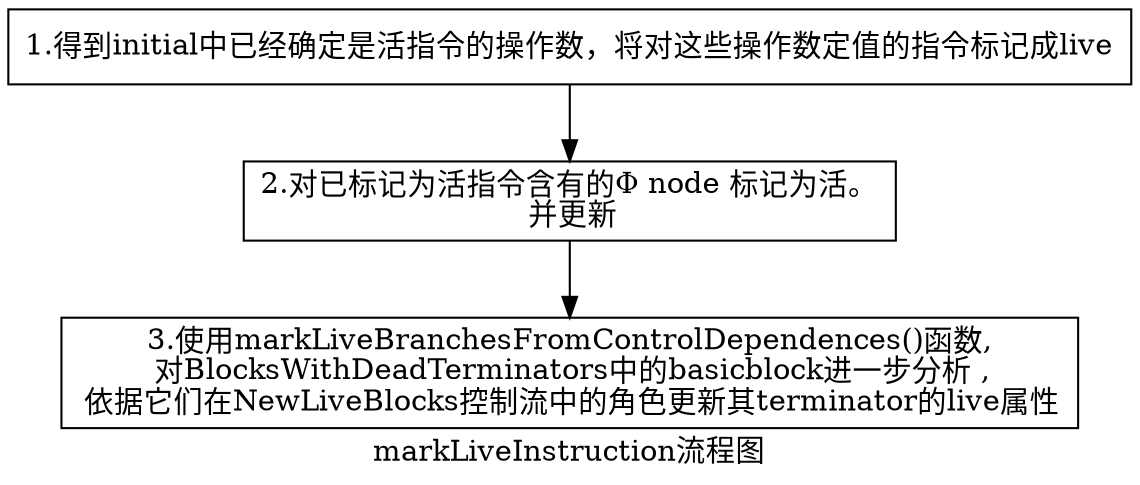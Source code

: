 digraph "markLiveInstruction流程图" {
    label="markLiveInstruction流程图";

    n1 [shape=record,label="1.得到initial中已经确定是活指令的操作数，将对这些操作数定值的指令标记成live"]; 
    n2 [shape=record,label="2.对已标记为活指令含有的Φ node 标记为活。\n 并更新"];
    n3 [shape=record,label="3.使用markLiveBranchesFromControlDependences()函数,\n 对BlocksWithDeadTerminators中的basicblock进一步分析
    ,\n 依据它们在NewLiveBlocks控制流中的角色更新其terminator的live属性"];
    
    n1->n2 ->n3 
}